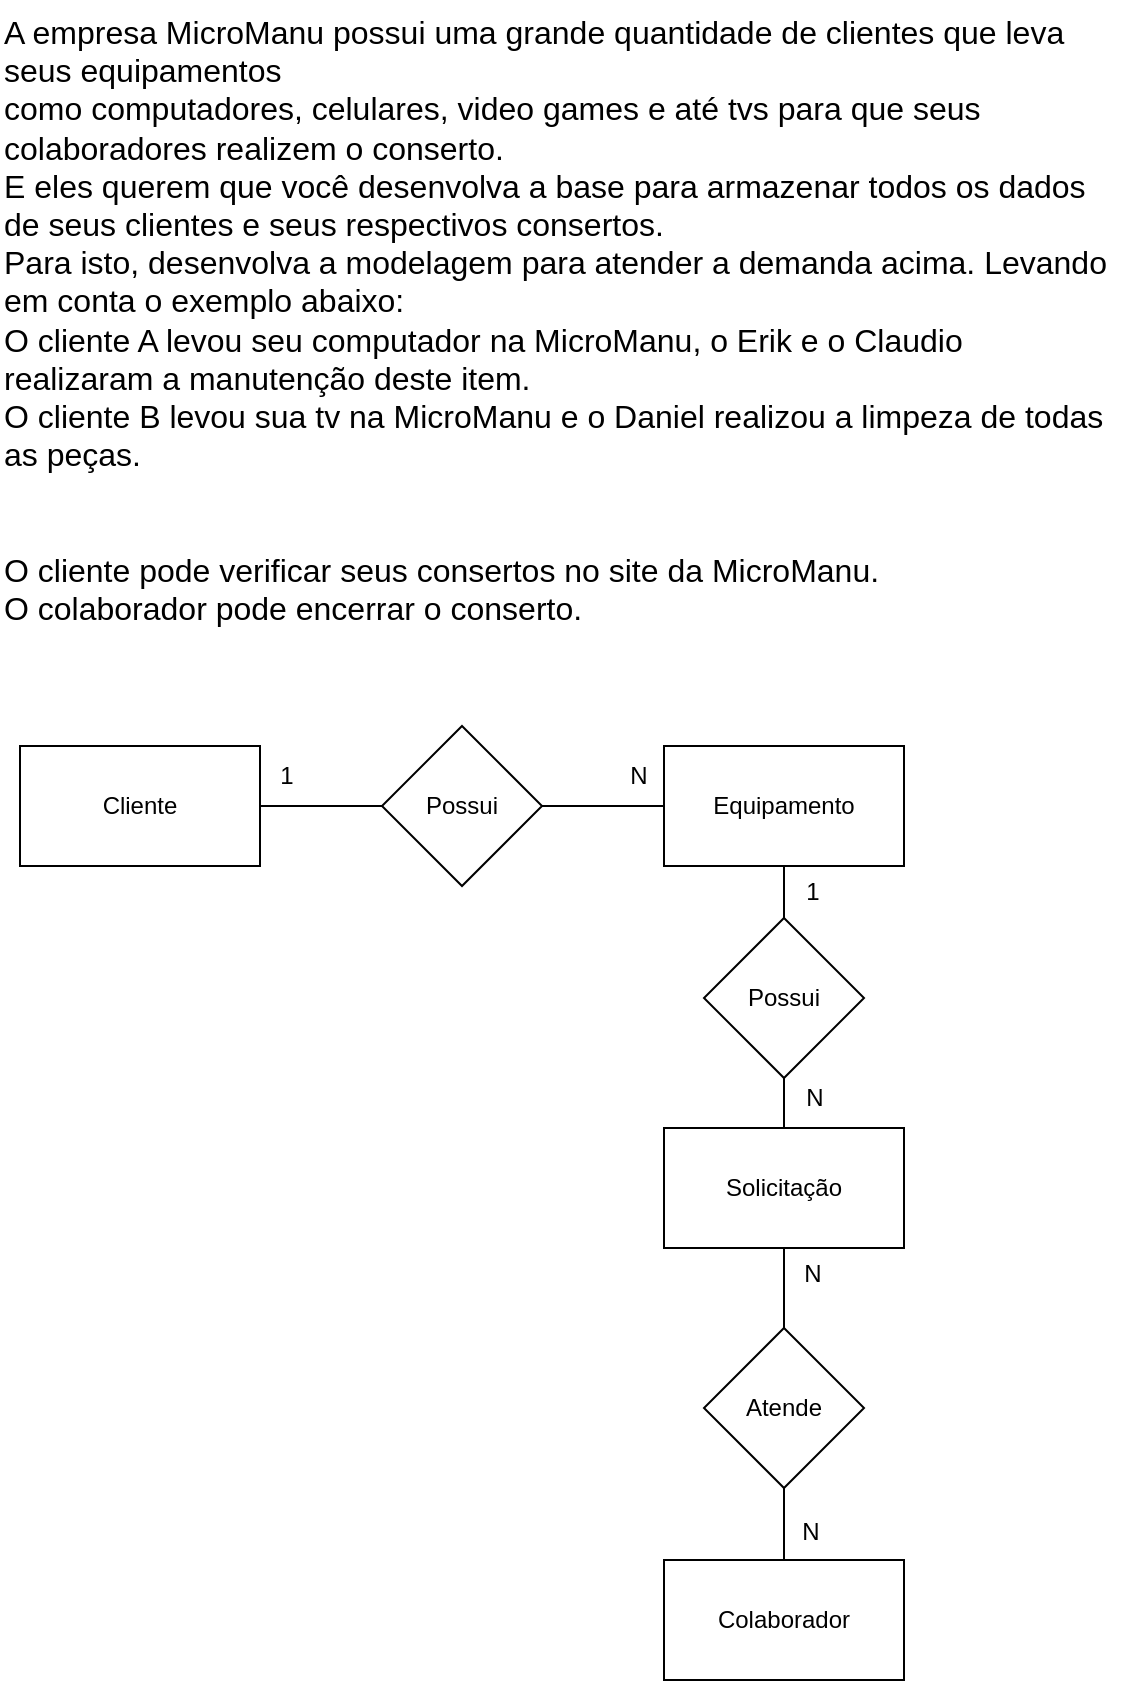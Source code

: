 <mxfile version="21.6.5" type="device">
  <diagram name="Página-1" id="UxG0zG1D5kSQT8x97od4">
    <mxGraphModel dx="2625" dy="1728" grid="0" gridSize="10" guides="1" tooltips="1" connect="1" arrows="1" fold="1" page="1" pageScale="1" pageWidth="827" pageHeight="1169" math="0" shadow="0">
      <root>
        <mxCell id="0" />
        <mxCell id="1" parent="0" />
        <mxCell id="CJtJHeRFhFkry3kdOzKF-1" value="A empresa MicroManu possui uma grande quantidade de clientes que leva seus equipamentos &#xa;como computadores, celulares, video games e até tvs para que seus colaboradores realizem o conserto.&#xa;E eles querem que você desenvolva a base para armazenar todos os dados de seus clientes e seus respectivos consertos.&#xa;Para isto, desenvolva a modelagem para atender a demanda acima. Levando em conta o exemplo abaixo:&#xa;O cliente A levou seu computador na MicroManu, o Erik e o Claudio realizaram a manutenção deste item.&#xa;O cliente B levou sua tv na MicroManu e o Daniel realizou a limpeza de todas as peças.&#xa;&#xa;&#xa;O cliente pode verificar seus consertos no site da MicroManu.&#xa;O colaborador pode encerrar o conserto." style="text;whiteSpace=wrap;fontSize=16;" vertex="1" parent="1">
          <mxGeometry x="120" y="132" width="560" height="230" as="geometry" />
        </mxCell>
        <mxCell id="CJtJHeRFhFkry3kdOzKF-3" value="Cliente" style="rounded=0;whiteSpace=wrap;html=1;" vertex="1" parent="1">
          <mxGeometry x="130" y="505" width="120" height="60" as="geometry" />
        </mxCell>
        <mxCell id="CJtJHeRFhFkry3kdOzKF-4" value="Equipamento" style="rounded=0;whiteSpace=wrap;html=1;" vertex="1" parent="1">
          <mxGeometry x="452" y="505" width="120" height="60" as="geometry" />
        </mxCell>
        <mxCell id="CJtJHeRFhFkry3kdOzKF-5" value="Colaborador" style="rounded=0;whiteSpace=wrap;html=1;" vertex="1" parent="1">
          <mxGeometry x="452" y="912" width="120" height="60" as="geometry" />
        </mxCell>
        <mxCell id="CJtJHeRFhFkry3kdOzKF-9" value="Possui" style="rhombus;whiteSpace=wrap;html=1;" vertex="1" parent="1">
          <mxGeometry x="311" y="495" width="80" height="80" as="geometry" />
        </mxCell>
        <mxCell id="CJtJHeRFhFkry3kdOzKF-10" value="" style="endArrow=none;html=1;rounded=0;exitX=1;exitY=0.5;exitDx=0;exitDy=0;entryX=0;entryY=0.5;entryDx=0;entryDy=0;" edge="1" parent="1" source="CJtJHeRFhFkry3kdOzKF-3" target="CJtJHeRFhFkry3kdOzKF-9">
          <mxGeometry width="50" height="50" relative="1" as="geometry">
            <mxPoint x="273" y="496" as="sourcePoint" />
            <mxPoint x="323" y="446" as="targetPoint" />
          </mxGeometry>
        </mxCell>
        <mxCell id="CJtJHeRFhFkry3kdOzKF-11" value="" style="endArrow=none;html=1;rounded=0;exitX=1;exitY=0.5;exitDx=0;exitDy=0;entryX=0;entryY=0.5;entryDx=0;entryDy=0;" edge="1" parent="1" source="CJtJHeRFhFkry3kdOzKF-9" target="CJtJHeRFhFkry3kdOzKF-4">
          <mxGeometry width="50" height="50" relative="1" as="geometry">
            <mxPoint x="398" y="631" as="sourcePoint" />
            <mxPoint x="448" y="581" as="targetPoint" />
          </mxGeometry>
        </mxCell>
        <mxCell id="CJtJHeRFhFkry3kdOzKF-12" value="" style="endArrow=none;html=1;rounded=0;entryX=0.5;entryY=1;entryDx=0;entryDy=0;exitX=0.5;exitY=0;exitDx=0;exitDy=0;" edge="1" parent="1" source="CJtJHeRFhFkry3kdOzKF-13" target="CJtJHeRFhFkry3kdOzKF-15">
          <mxGeometry width="50" height="50" relative="1" as="geometry">
            <mxPoint x="330" y="971" as="sourcePoint" />
            <mxPoint x="512" y="759" as="targetPoint" />
          </mxGeometry>
        </mxCell>
        <mxCell id="CJtJHeRFhFkry3kdOzKF-13" value="Atende" style="rhombus;whiteSpace=wrap;html=1;" vertex="1" parent="1">
          <mxGeometry x="472" y="796" width="80" height="80" as="geometry" />
        </mxCell>
        <mxCell id="CJtJHeRFhFkry3kdOzKF-14" value="" style="endArrow=none;html=1;rounded=0;entryX=0.5;entryY=1;entryDx=0;entryDy=0;exitX=0.5;exitY=0;exitDx=0;exitDy=0;" edge="1" parent="1" source="CJtJHeRFhFkry3kdOzKF-5" target="CJtJHeRFhFkry3kdOzKF-13">
          <mxGeometry width="50" height="50" relative="1" as="geometry">
            <mxPoint x="361" y="927" as="sourcePoint" />
            <mxPoint x="411" y="877" as="targetPoint" />
          </mxGeometry>
        </mxCell>
        <mxCell id="CJtJHeRFhFkry3kdOzKF-15" value="Solicitação" style="rounded=0;whiteSpace=wrap;html=1;" vertex="1" parent="1">
          <mxGeometry x="452" y="696" width="120" height="60" as="geometry" />
        </mxCell>
        <mxCell id="CJtJHeRFhFkry3kdOzKF-16" value="Possui" style="rhombus;whiteSpace=wrap;html=1;" vertex="1" parent="1">
          <mxGeometry x="472" y="591" width="80" height="80" as="geometry" />
        </mxCell>
        <mxCell id="CJtJHeRFhFkry3kdOzKF-17" value="" style="endArrow=none;html=1;rounded=0;exitX=0.5;exitY=1;exitDx=0;exitDy=0;entryX=0.5;entryY=0;entryDx=0;entryDy=0;" edge="1" parent="1" source="CJtJHeRFhFkry3kdOzKF-4" target="CJtJHeRFhFkry3kdOzKF-16">
          <mxGeometry width="50" height="50" relative="1" as="geometry">
            <mxPoint x="373" y="632" as="sourcePoint" />
            <mxPoint x="423" y="582" as="targetPoint" />
          </mxGeometry>
        </mxCell>
        <mxCell id="CJtJHeRFhFkry3kdOzKF-18" value="" style="endArrow=none;html=1;rounded=0;exitX=0.5;exitY=0;exitDx=0;exitDy=0;entryX=0.5;entryY=1;entryDx=0;entryDy=0;" edge="1" parent="1" source="CJtJHeRFhFkry3kdOzKF-15" target="CJtJHeRFhFkry3kdOzKF-16">
          <mxGeometry width="50" height="50" relative="1" as="geometry">
            <mxPoint x="306" y="727" as="sourcePoint" />
            <mxPoint x="356" y="677" as="targetPoint" />
          </mxGeometry>
        </mxCell>
        <mxCell id="CJtJHeRFhFkry3kdOzKF-19" value="N" style="text;html=1;align=center;verticalAlign=middle;resizable=0;points=[];autosize=1;strokeColor=none;fillColor=none;" vertex="1" parent="1">
          <mxGeometry x="425" y="507" width="27" height="26" as="geometry" />
        </mxCell>
        <mxCell id="CJtJHeRFhFkry3kdOzKF-20" value="1" style="text;html=1;align=center;verticalAlign=middle;resizable=0;points=[];autosize=1;strokeColor=none;fillColor=none;" vertex="1" parent="1">
          <mxGeometry x="250" y="507" width="25" height="26" as="geometry" />
        </mxCell>
        <mxCell id="CJtJHeRFhFkry3kdOzKF-21" value="N" style="text;html=1;align=center;verticalAlign=middle;resizable=0;points=[];autosize=1;strokeColor=none;fillColor=none;" vertex="1" parent="1">
          <mxGeometry x="513" y="668" width="27" height="26" as="geometry" />
        </mxCell>
        <mxCell id="CJtJHeRFhFkry3kdOzKF-22" value="1" style="text;html=1;align=center;verticalAlign=middle;resizable=0;points=[];autosize=1;strokeColor=none;fillColor=none;" vertex="1" parent="1">
          <mxGeometry x="513" y="565" width="25" height="26" as="geometry" />
        </mxCell>
        <mxCell id="CJtJHeRFhFkry3kdOzKF-23" value="N" style="text;html=1;align=center;verticalAlign=middle;resizable=0;points=[];autosize=1;strokeColor=none;fillColor=none;" vertex="1" parent="1">
          <mxGeometry x="511" y="885" width="27" height="26" as="geometry" />
        </mxCell>
        <mxCell id="CJtJHeRFhFkry3kdOzKF-24" value="N" style="text;html=1;align=center;verticalAlign=middle;resizable=0;points=[];autosize=1;strokeColor=none;fillColor=none;" vertex="1" parent="1">
          <mxGeometry x="512" y="756" width="27" height="26" as="geometry" />
        </mxCell>
      </root>
    </mxGraphModel>
  </diagram>
</mxfile>
